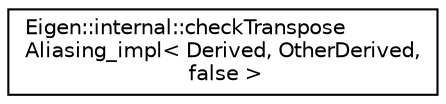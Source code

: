 digraph "Graphical Class Hierarchy"
{
  edge [fontname="Helvetica",fontsize="10",labelfontname="Helvetica",labelfontsize="10"];
  node [fontname="Helvetica",fontsize="10",shape=record];
  rankdir="LR";
  Node1 [label="Eigen::internal::checkTranspose\lAliasing_impl\< Derived, OtherDerived,\l false \>",height=0.2,width=0.4,color="black", fillcolor="white", style="filled",URL="$struct_eigen_1_1internal_1_1check_transpose_aliasing__impl_3_01_derived_00_01_other_derived_00_01false_01_4.html"];
}
